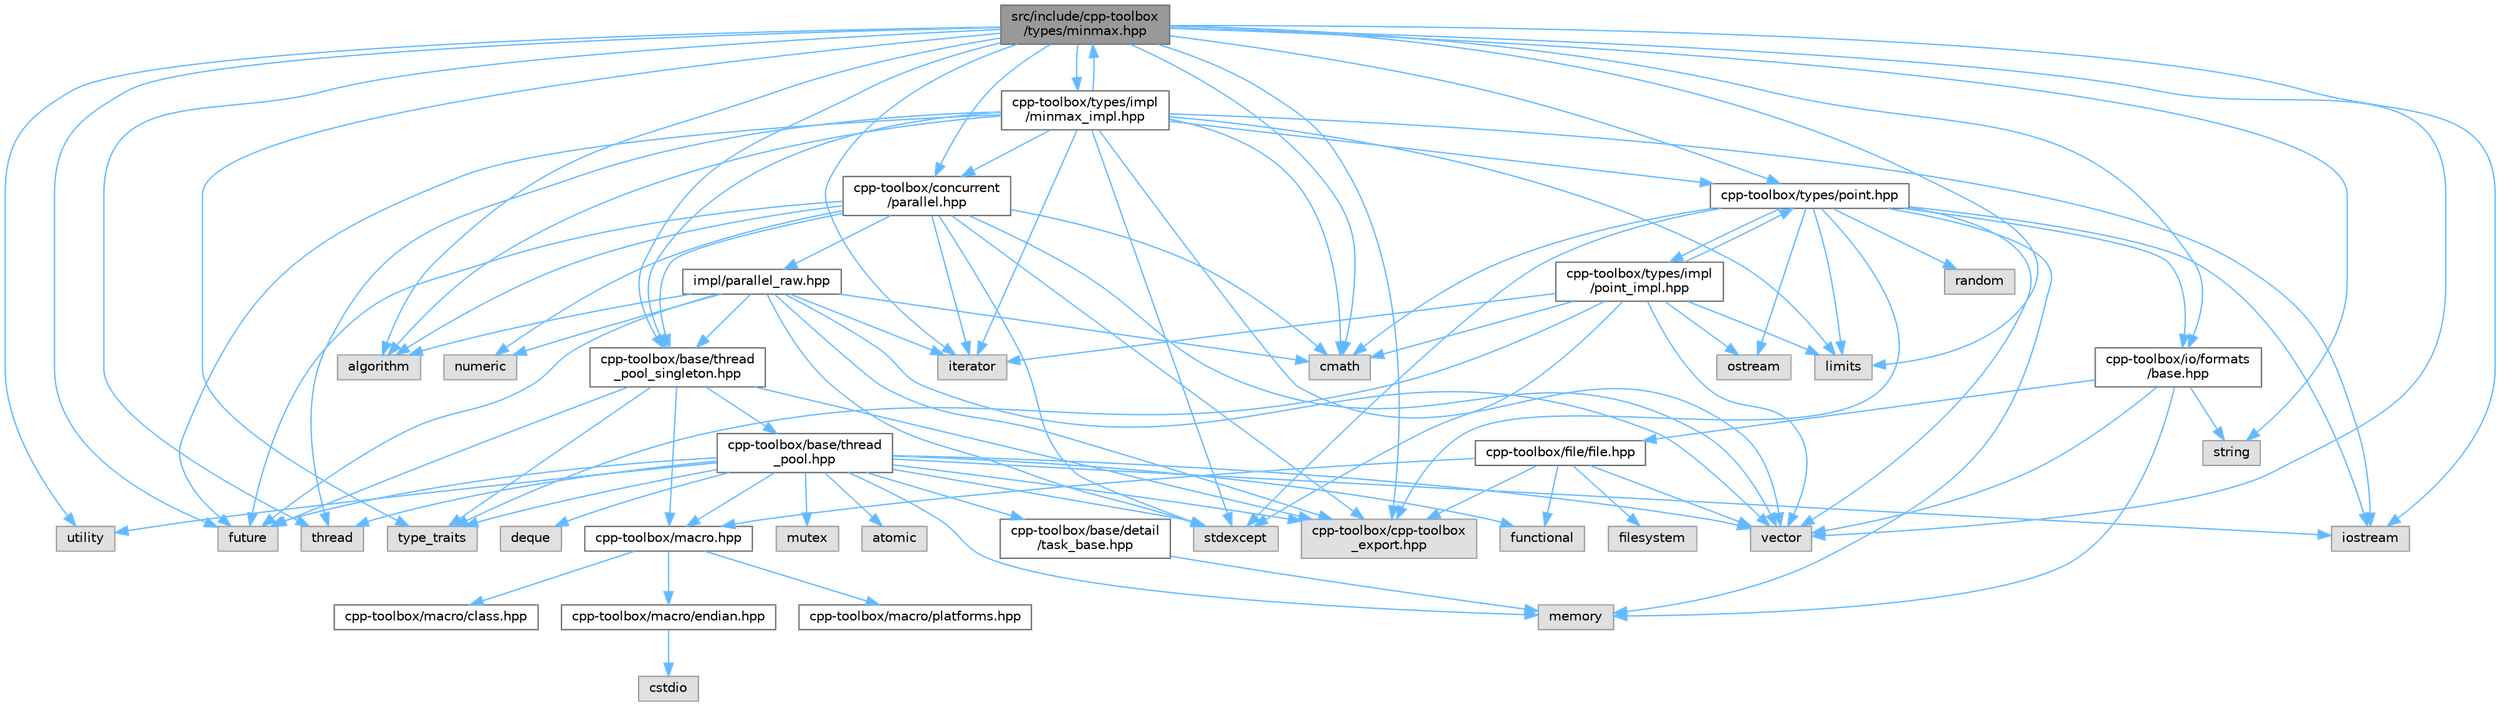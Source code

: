 digraph "src/include/cpp-toolbox/types/minmax.hpp"
{
 // LATEX_PDF_SIZE
  bgcolor="transparent";
  edge [fontname=Helvetica,fontsize=10,labelfontname=Helvetica,labelfontsize=10];
  node [fontname=Helvetica,fontsize=10,shape=box,height=0.2,width=0.4];
  Node1 [id="Node000001",label="src/include/cpp-toolbox\l/types/minmax.hpp",height=0.2,width=0.4,color="gray40", fillcolor="grey60", style="filled", fontcolor="black",tooltip=" "];
  Node1 -> Node2 [id="edge1_Node000001_Node000002",color="steelblue1",style="solid",tooltip=" "];
  Node2 [id="Node000002",label="algorithm",height=0.2,width=0.4,color="grey60", fillcolor="#E0E0E0", style="filled",tooltip=" "];
  Node1 -> Node3 [id="edge2_Node000001_Node000003",color="steelblue1",style="solid",tooltip=" "];
  Node3 [id="Node000003",label="cmath",height=0.2,width=0.4,color="grey60", fillcolor="#E0E0E0", style="filled",tooltip=" "];
  Node1 -> Node4 [id="edge3_Node000001_Node000004",color="steelblue1",style="solid",tooltip=" "];
  Node4 [id="Node000004",label="future",height=0.2,width=0.4,color="grey60", fillcolor="#E0E0E0", style="filled",tooltip=" "];
  Node1 -> Node5 [id="edge4_Node000001_Node000005",color="steelblue1",style="solid",tooltip=" "];
  Node5 [id="Node000005",label="iostream",height=0.2,width=0.4,color="grey60", fillcolor="#E0E0E0", style="filled",tooltip=" "];
  Node1 -> Node6 [id="edge5_Node000001_Node000006",color="steelblue1",style="solid",tooltip=" "];
  Node6 [id="Node000006",label="iterator",height=0.2,width=0.4,color="grey60", fillcolor="#E0E0E0", style="filled",tooltip=" "];
  Node1 -> Node7 [id="edge6_Node000001_Node000007",color="steelblue1",style="solid",tooltip=" "];
  Node7 [id="Node000007",label="limits",height=0.2,width=0.4,color="grey60", fillcolor="#E0E0E0", style="filled",tooltip=" "];
  Node1 -> Node8 [id="edge7_Node000001_Node000008",color="steelblue1",style="solid",tooltip=" "];
  Node8 [id="Node000008",label="string",height=0.2,width=0.4,color="grey60", fillcolor="#E0E0E0", style="filled",tooltip=" "];
  Node1 -> Node9 [id="edge8_Node000001_Node000009",color="steelblue1",style="solid",tooltip=" "];
  Node9 [id="Node000009",label="thread",height=0.2,width=0.4,color="grey60", fillcolor="#E0E0E0", style="filled",tooltip=" "];
  Node1 -> Node10 [id="edge9_Node000001_Node000010",color="steelblue1",style="solid",tooltip=" "];
  Node10 [id="Node000010",label="type_traits",height=0.2,width=0.4,color="grey60", fillcolor="#E0E0E0", style="filled",tooltip=" "];
  Node1 -> Node11 [id="edge10_Node000001_Node000011",color="steelblue1",style="solid",tooltip=" "];
  Node11 [id="Node000011",label="utility",height=0.2,width=0.4,color="grey60", fillcolor="#E0E0E0", style="filled",tooltip=" "];
  Node1 -> Node12 [id="edge11_Node000001_Node000012",color="steelblue1",style="solid",tooltip=" "];
  Node12 [id="Node000012",label="vector",height=0.2,width=0.4,color="grey60", fillcolor="#E0E0E0", style="filled",tooltip=" "];
  Node1 -> Node13 [id="edge12_Node000001_Node000013",color="steelblue1",style="solid",tooltip=" "];
  Node13 [id="Node000013",label="cpp-toolbox/base/thread\l_pool_singleton.hpp",height=0.2,width=0.4,color="grey40", fillcolor="white", style="filled",URL="$thread__pool__singleton_8hpp.html",tooltip=" "];
  Node13 -> Node4 [id="edge13_Node000013_Node000004",color="steelblue1",style="solid",tooltip=" "];
  Node13 -> Node10 [id="edge14_Node000013_Node000010",color="steelblue1",style="solid",tooltip=" "];
  Node13 -> Node14 [id="edge15_Node000013_Node000014",color="steelblue1",style="solid",tooltip=" "];
  Node14 [id="Node000014",label="cpp-toolbox/cpp-toolbox\l_export.hpp",height=0.2,width=0.4,color="grey60", fillcolor="#E0E0E0", style="filled",tooltip=" "];
  Node13 -> Node15 [id="edge16_Node000013_Node000015",color="steelblue1",style="solid",tooltip=" "];
  Node15 [id="Node000015",label="cpp-toolbox/macro.hpp",height=0.2,width=0.4,color="grey40", fillcolor="white", style="filled",URL="$macro_8hpp.html",tooltip="通用的编译器、平台、架构检测和实用宏定义 / Common macros for compiler, platform, architecture detection and utility macro..."];
  Node15 -> Node16 [id="edge17_Node000015_Node000016",color="steelblue1",style="solid",tooltip=" "];
  Node16 [id="Node000016",label="cpp-toolbox/macro/class.hpp",height=0.2,width=0.4,color="grey40", fillcolor="white", style="filled",URL="$class_8hpp.html",tooltip=" "];
  Node15 -> Node17 [id="edge18_Node000015_Node000017",color="steelblue1",style="solid",tooltip=" "];
  Node17 [id="Node000017",label="cpp-toolbox/macro/endian.hpp",height=0.2,width=0.4,color="grey40", fillcolor="white", style="filled",URL="$endian_8hpp.html",tooltip=" "];
  Node17 -> Node18 [id="edge19_Node000017_Node000018",color="steelblue1",style="solid",tooltip=" "];
  Node18 [id="Node000018",label="cstdio",height=0.2,width=0.4,color="grey60", fillcolor="#E0E0E0", style="filled",tooltip=" "];
  Node15 -> Node19 [id="edge20_Node000015_Node000019",color="steelblue1",style="solid",tooltip=" "];
  Node19 [id="Node000019",label="cpp-toolbox/macro/platforms.hpp",height=0.2,width=0.4,color="grey40", fillcolor="white", style="filled",URL="$platforms_8hpp.html",tooltip=" "];
  Node13 -> Node20 [id="edge21_Node000013_Node000020",color="steelblue1",style="solid",tooltip=" "];
  Node20 [id="Node000020",label="cpp-toolbox/base/thread\l_pool.hpp",height=0.2,width=0.4,color="grey40", fillcolor="white", style="filled",URL="$thread__pool_8hpp.html",tooltip=" "];
  Node20 -> Node21 [id="edge22_Node000020_Node000021",color="steelblue1",style="solid",tooltip=" "];
  Node21 [id="Node000021",label="atomic",height=0.2,width=0.4,color="grey60", fillcolor="#E0E0E0", style="filled",tooltip=" "];
  Node20 -> Node22 [id="edge23_Node000020_Node000022",color="steelblue1",style="solid",tooltip=" "];
  Node22 [id="Node000022",label="deque",height=0.2,width=0.4,color="grey60", fillcolor="#E0E0E0", style="filled",tooltip=" "];
  Node20 -> Node23 [id="edge24_Node000020_Node000023",color="steelblue1",style="solid",tooltip=" "];
  Node23 [id="Node000023",label="functional",height=0.2,width=0.4,color="grey60", fillcolor="#E0E0E0", style="filled",tooltip=" "];
  Node20 -> Node4 [id="edge25_Node000020_Node000004",color="steelblue1",style="solid",tooltip=" "];
  Node20 -> Node5 [id="edge26_Node000020_Node000005",color="steelblue1",style="solid",tooltip=" "];
  Node20 -> Node24 [id="edge27_Node000020_Node000024",color="steelblue1",style="solid",tooltip=" "];
  Node24 [id="Node000024",label="memory",height=0.2,width=0.4,color="grey60", fillcolor="#E0E0E0", style="filled",tooltip=" "];
  Node20 -> Node25 [id="edge28_Node000020_Node000025",color="steelblue1",style="solid",tooltip=" "];
  Node25 [id="Node000025",label="mutex",height=0.2,width=0.4,color="grey60", fillcolor="#E0E0E0", style="filled",tooltip=" "];
  Node20 -> Node26 [id="edge29_Node000020_Node000026",color="steelblue1",style="solid",tooltip=" "];
  Node26 [id="Node000026",label="stdexcept",height=0.2,width=0.4,color="grey60", fillcolor="#E0E0E0", style="filled",tooltip=" "];
  Node20 -> Node9 [id="edge30_Node000020_Node000009",color="steelblue1",style="solid",tooltip=" "];
  Node20 -> Node10 [id="edge31_Node000020_Node000010",color="steelblue1",style="solid",tooltip=" "];
  Node20 -> Node11 [id="edge32_Node000020_Node000011",color="steelblue1",style="solid",tooltip=" "];
  Node20 -> Node12 [id="edge33_Node000020_Node000012",color="steelblue1",style="solid",tooltip=" "];
  Node20 -> Node27 [id="edge34_Node000020_Node000027",color="steelblue1",style="solid",tooltip=" "];
  Node27 [id="Node000027",label="cpp-toolbox/base/detail\l/task_base.hpp",height=0.2,width=0.4,color="grey40", fillcolor="white", style="filled",URL="$task__base_8hpp.html",tooltip=" "];
  Node27 -> Node24 [id="edge35_Node000027_Node000024",color="steelblue1",style="solid",tooltip=" "];
  Node20 -> Node14 [id="edge36_Node000020_Node000014",color="steelblue1",style="solid",tooltip=" "];
  Node20 -> Node15 [id="edge37_Node000020_Node000015",color="steelblue1",style="solid",tooltip=" "];
  Node1 -> Node28 [id="edge38_Node000001_Node000028",color="steelblue1",style="solid",tooltip=" "];
  Node28 [id="Node000028",label="cpp-toolbox/concurrent\l/parallel.hpp",height=0.2,width=0.4,color="grey40", fillcolor="white", style="filled",URL="$parallel_8hpp.html",tooltip=" "];
  Node28 -> Node2 [id="edge39_Node000028_Node000002",color="steelblue1",style="solid",tooltip=" "];
  Node28 -> Node3 [id="edge40_Node000028_Node000003",color="steelblue1",style="solid",tooltip=" "];
  Node28 -> Node4 [id="edge41_Node000028_Node000004",color="steelblue1",style="solid",tooltip=" "];
  Node28 -> Node6 [id="edge42_Node000028_Node000006",color="steelblue1",style="solid",tooltip=" "];
  Node28 -> Node29 [id="edge43_Node000028_Node000029",color="steelblue1",style="solid",tooltip=" "];
  Node29 [id="Node000029",label="numeric",height=0.2,width=0.4,color="grey60", fillcolor="#E0E0E0", style="filled",tooltip=" "];
  Node28 -> Node26 [id="edge44_Node000028_Node000026",color="steelblue1",style="solid",tooltip=" "];
  Node28 -> Node12 [id="edge45_Node000028_Node000012",color="steelblue1",style="solid",tooltip=" "];
  Node28 -> Node14 [id="edge46_Node000028_Node000014",color="steelblue1",style="solid",tooltip=" "];
  Node28 -> Node13 [id="edge47_Node000028_Node000013",color="steelblue1",style="solid",tooltip=" "];
  Node28 -> Node30 [id="edge48_Node000028_Node000030",color="steelblue1",style="solid",tooltip=" "];
  Node30 [id="Node000030",label="impl/parallel_raw.hpp",height=0.2,width=0.4,color="grey40", fillcolor="white", style="filled",URL="$parallel__raw_8hpp.html",tooltip=" "];
  Node30 -> Node2 [id="edge49_Node000030_Node000002",color="steelblue1",style="solid",tooltip=" "];
  Node30 -> Node3 [id="edge50_Node000030_Node000003",color="steelblue1",style="solid",tooltip=" "];
  Node30 -> Node4 [id="edge51_Node000030_Node000004",color="steelblue1",style="solid",tooltip=" "];
  Node30 -> Node6 [id="edge52_Node000030_Node000006",color="steelblue1",style="solid",tooltip=" "];
  Node30 -> Node29 [id="edge53_Node000030_Node000029",color="steelblue1",style="solid",tooltip=" "];
  Node30 -> Node26 [id="edge54_Node000030_Node000026",color="steelblue1",style="solid",tooltip=" "];
  Node30 -> Node12 [id="edge55_Node000030_Node000012",color="steelblue1",style="solid",tooltip=" "];
  Node30 -> Node13 [id="edge56_Node000030_Node000013",color="steelblue1",style="solid",tooltip=" "];
  Node30 -> Node14 [id="edge57_Node000030_Node000014",color="steelblue1",style="solid",tooltip=" "];
  Node1 -> Node14 [id="edge58_Node000001_Node000014",color="steelblue1",style="solid",tooltip=" "];
  Node1 -> Node31 [id="edge59_Node000001_Node000031",color="steelblue1",style="solid",tooltip=" "];
  Node31 [id="Node000031",label="cpp-toolbox/io/formats\l/base.hpp",height=0.2,width=0.4,color="grey40", fillcolor="white", style="filled",URL="$io_2formats_2base_8hpp.html",tooltip=" "];
  Node31 -> Node24 [id="edge60_Node000031_Node000024",color="steelblue1",style="solid",tooltip=" "];
  Node31 -> Node8 [id="edge61_Node000031_Node000008",color="steelblue1",style="solid",tooltip=" "];
  Node31 -> Node12 [id="edge62_Node000031_Node000012",color="steelblue1",style="solid",tooltip=" "];
  Node31 -> Node32 [id="edge63_Node000031_Node000032",color="steelblue1",style="solid",tooltip=" "];
  Node32 [id="Node000032",label="cpp-toolbox/file/file.hpp",height=0.2,width=0.4,color="grey40", fillcolor="white", style="filled",URL="$file_8hpp.html",tooltip=" "];
  Node32 -> Node33 [id="edge64_Node000032_Node000033",color="steelblue1",style="solid",tooltip=" "];
  Node33 [id="Node000033",label="filesystem",height=0.2,width=0.4,color="grey60", fillcolor="#E0E0E0", style="filled",tooltip=" "];
  Node32 -> Node23 [id="edge65_Node000032_Node000023",color="steelblue1",style="solid",tooltip=" "];
  Node32 -> Node12 [id="edge66_Node000032_Node000012",color="steelblue1",style="solid",tooltip=" "];
  Node32 -> Node14 [id="edge67_Node000032_Node000014",color="steelblue1",style="solid",tooltip=" "];
  Node32 -> Node15 [id="edge68_Node000032_Node000015",color="steelblue1",style="solid",tooltip=" "];
  Node1 -> Node34 [id="edge69_Node000001_Node000034",color="steelblue1",style="solid",tooltip=" "];
  Node34 [id="Node000034",label="cpp-toolbox/types/point.hpp",height=0.2,width=0.4,color="grey40", fillcolor="white", style="filled",URL="$point_8hpp.html",tooltip=" "];
  Node34 -> Node3 [id="edge70_Node000034_Node000003",color="steelblue1",style="solid",tooltip=" "];
  Node34 -> Node5 [id="edge71_Node000034_Node000005",color="steelblue1",style="solid",tooltip=" "];
  Node34 -> Node7 [id="edge72_Node000034_Node000007",color="steelblue1",style="solid",tooltip=" "];
  Node34 -> Node24 [id="edge73_Node000034_Node000024",color="steelblue1",style="solid",tooltip=" "];
  Node34 -> Node35 [id="edge74_Node000034_Node000035",color="steelblue1",style="solid",tooltip=" "];
  Node35 [id="Node000035",label="ostream",height=0.2,width=0.4,color="grey60", fillcolor="#E0E0E0", style="filled",tooltip=" "];
  Node34 -> Node36 [id="edge75_Node000034_Node000036",color="steelblue1",style="solid",tooltip=" "];
  Node36 [id="Node000036",label="random",height=0.2,width=0.4,color="grey60", fillcolor="#E0E0E0", style="filled",tooltip=" "];
  Node34 -> Node26 [id="edge76_Node000034_Node000026",color="steelblue1",style="solid",tooltip=" "];
  Node34 -> Node12 [id="edge77_Node000034_Node000012",color="steelblue1",style="solid",tooltip=" "];
  Node34 -> Node14 [id="edge78_Node000034_Node000014",color="steelblue1",style="solid",tooltip=" "];
  Node34 -> Node31 [id="edge79_Node000034_Node000031",color="steelblue1",style="solid",tooltip=" "];
  Node34 -> Node37 [id="edge80_Node000034_Node000037",color="steelblue1",style="solid",tooltip=" "];
  Node37 [id="Node000037",label="cpp-toolbox/types/impl\l/point_impl.hpp",height=0.2,width=0.4,color="grey40", fillcolor="white", style="filled",URL="$point__impl_8hpp.html",tooltip=" "];
  Node37 -> Node3 [id="edge81_Node000037_Node000003",color="steelblue1",style="solid",tooltip=" "];
  Node37 -> Node6 [id="edge82_Node000037_Node000006",color="steelblue1",style="solid",tooltip=" "];
  Node37 -> Node7 [id="edge83_Node000037_Node000007",color="steelblue1",style="solid",tooltip=" "];
  Node37 -> Node35 [id="edge84_Node000037_Node000035",color="steelblue1",style="solid",tooltip=" "];
  Node37 -> Node26 [id="edge85_Node000037_Node000026",color="steelblue1",style="solid",tooltip=" "];
  Node37 -> Node10 [id="edge86_Node000037_Node000010",color="steelblue1",style="solid",tooltip=" "];
  Node37 -> Node12 [id="edge87_Node000037_Node000012",color="steelblue1",style="solid",tooltip=" "];
  Node37 -> Node34 [id="edge88_Node000037_Node000034",color="steelblue1",style="solid",tooltip=" "];
  Node1 -> Node38 [id="edge89_Node000001_Node000038",color="steelblue1",style="solid",tooltip=" "];
  Node38 [id="Node000038",label="cpp-toolbox/types/impl\l/minmax_impl.hpp",height=0.2,width=0.4,color="grey40", fillcolor="white", style="filled",URL="$minmax__impl_8hpp.html",tooltip=" "];
  Node38 -> Node1 [id="edge90_Node000038_Node000001",color="steelblue1",style="solid",tooltip=" "];
  Node38 -> Node2 [id="edge91_Node000038_Node000002",color="steelblue1",style="solid",tooltip=" "];
  Node38 -> Node3 [id="edge92_Node000038_Node000003",color="steelblue1",style="solid",tooltip=" "];
  Node38 -> Node4 [id="edge93_Node000038_Node000004",color="steelblue1",style="solid",tooltip=" "];
  Node38 -> Node5 [id="edge94_Node000038_Node000005",color="steelblue1",style="solid",tooltip=" "];
  Node38 -> Node6 [id="edge95_Node000038_Node000006",color="steelblue1",style="solid",tooltip=" "];
  Node38 -> Node7 [id="edge96_Node000038_Node000007",color="steelblue1",style="solid",tooltip=" "];
  Node38 -> Node26 [id="edge97_Node000038_Node000026",color="steelblue1",style="solid",tooltip=" "];
  Node38 -> Node9 [id="edge98_Node000038_Node000009",color="steelblue1",style="solid",tooltip=" "];
  Node38 -> Node12 [id="edge99_Node000038_Node000012",color="steelblue1",style="solid",tooltip=" "];
  Node38 -> Node13 [id="edge100_Node000038_Node000013",color="steelblue1",style="solid",tooltip=" "];
  Node38 -> Node28 [id="edge101_Node000038_Node000028",color="steelblue1",style="solid",tooltip=" "];
  Node38 -> Node34 [id="edge102_Node000038_Node000034",color="steelblue1",style="solid",tooltip=" "];
}
